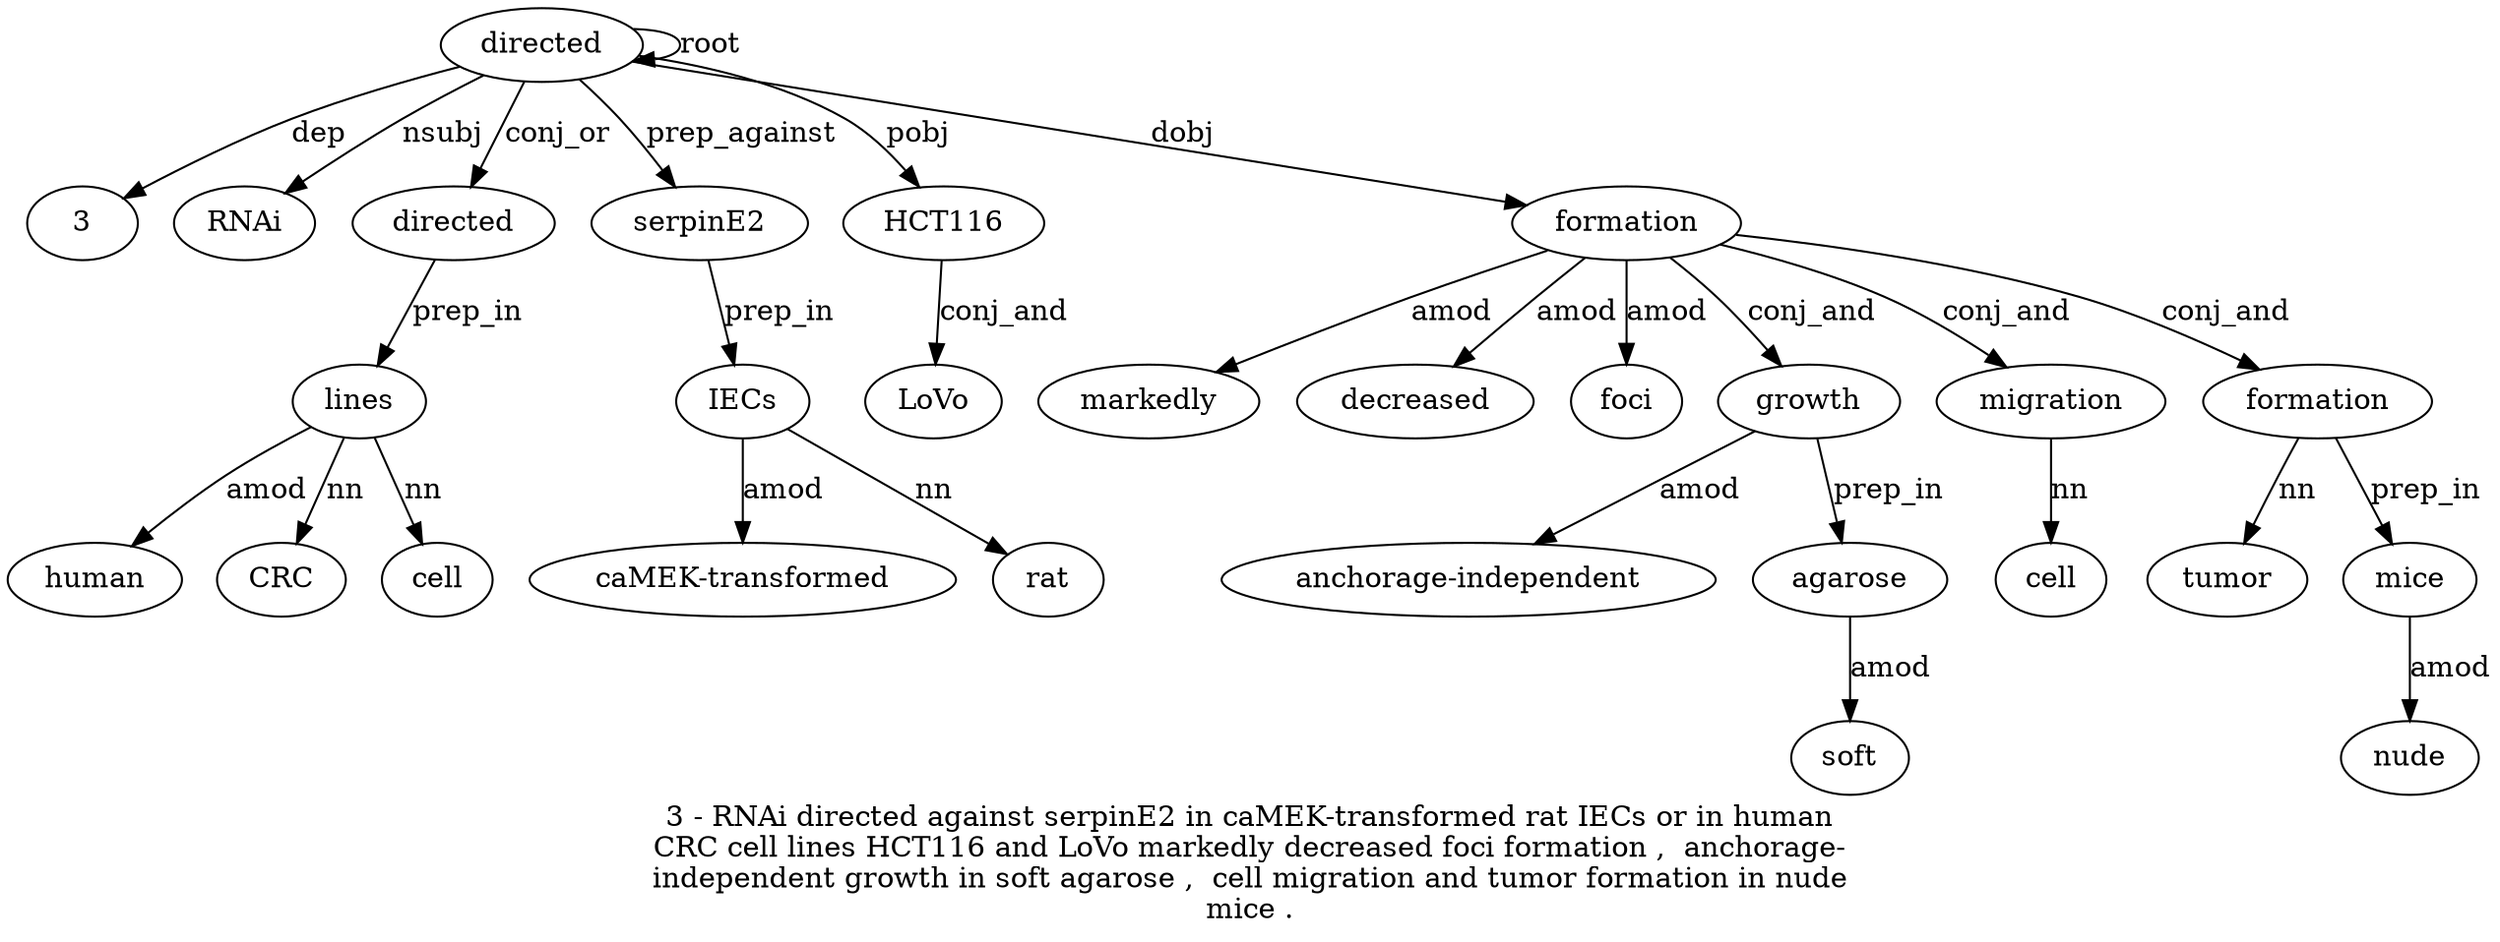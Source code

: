 digraph "3 - RNAi directed against serpinE2 in caMEK-transformed rat IECs or in human CRC cell lines HCT116 and LoVo markedly decreased foci formation ,  anchorage-independent growth in soft agarose ,  cell migration and tumor formation in nude mice ." {
label="3 - RNAi directed against serpinE2 in caMEK-transformed rat IECs or in human
CRC cell lines HCT116 and LoVo markedly decreased foci formation ,  anchorage-
independent growth in soft agarose ,  cell migration and tumor formation in nude
mice .";
directed4 [style=filled, fillcolor=white, label=directed];
31 [style=filled, fillcolor=white, label=3];
directed4 -> 31  [label=dep];
RNAi3 [style=filled, fillcolor=white, label=RNAi];
directed4 -> RNAi3  [label=nsubj];
directed4 -> directed4  [label=root];
"directed4'" [style=filled, fillcolor=white, label=directed];
directed4 -> "directed4'"  [label=conj_or];
serpinE26 [style=filled, fillcolor=white, label=serpinE2];
directed4 -> serpinE26  [label=prep_against];
IECs10 [style=filled, fillcolor=white, label=IECs];
"caMEK-transformed8" [style=filled, fillcolor=white, label="caMEK-transformed"];
IECs10 -> "caMEK-transformed8"  [label=amod];
rat9 [style=filled, fillcolor=white, label=rat];
IECs10 -> rat9  [label=nn];
serpinE26 -> IECs10  [label=prep_in];
lines16 [style=filled, fillcolor=white, label=lines];
human13 [style=filled, fillcolor=white, label=human];
lines16 -> human13  [label=amod];
CRC14 [style=filled, fillcolor=white, label=CRC];
lines16 -> CRC14  [label=nn];
cell15 [style=filled, fillcolor=white, label=cell];
lines16 -> cell15  [label=nn];
"directed4'" -> lines16  [label=prep_in];
HCT11617 [style=filled, fillcolor=white, label=HCT116];
directed4 -> HCT11617  [label=pobj];
LoVo19 [style=filled, fillcolor=white, label=LoVo];
HCT11617 -> LoVo19  [label=conj_and];
formation23 [style=filled, fillcolor=white, label=formation];
markedly20 [style=filled, fillcolor=white, label=markedly];
formation23 -> markedly20  [label=amod];
decreased21 [style=filled, fillcolor=white, label=decreased];
formation23 -> decreased21  [label=amod];
foci22 [style=filled, fillcolor=white, label=foci];
formation23 -> foci22  [label=amod];
directed4 -> formation23  [label=dobj];
growth26 [style=filled, fillcolor=white, label=growth];
"anchorage-independent25" [style=filled, fillcolor=white, label="anchorage-independent"];
growth26 -> "anchorage-independent25"  [label=amod];
formation23 -> growth26  [label=conj_and];
agarose29 [style=filled, fillcolor=white, label=agarose];
soft28 [style=filled, fillcolor=white, label=soft];
agarose29 -> soft28  [label=amod];
growth26 -> agarose29  [label=prep_in];
migration32 [style=filled, fillcolor=white, label=migration];
cell31 [style=filled, fillcolor=white, label=cell];
migration32 -> cell31  [label=nn];
formation23 -> migration32  [label=conj_and];
formation35 [style=filled, fillcolor=white, label=formation];
tumor34 [style=filled, fillcolor=white, label=tumor];
formation35 -> tumor34  [label=nn];
formation23 -> formation35  [label=conj_and];
mice38 [style=filled, fillcolor=white, label=mice];
nude37 [style=filled, fillcolor=white, label=nude];
mice38 -> nude37  [label=amod];
formation35 -> mice38  [label=prep_in];
}
